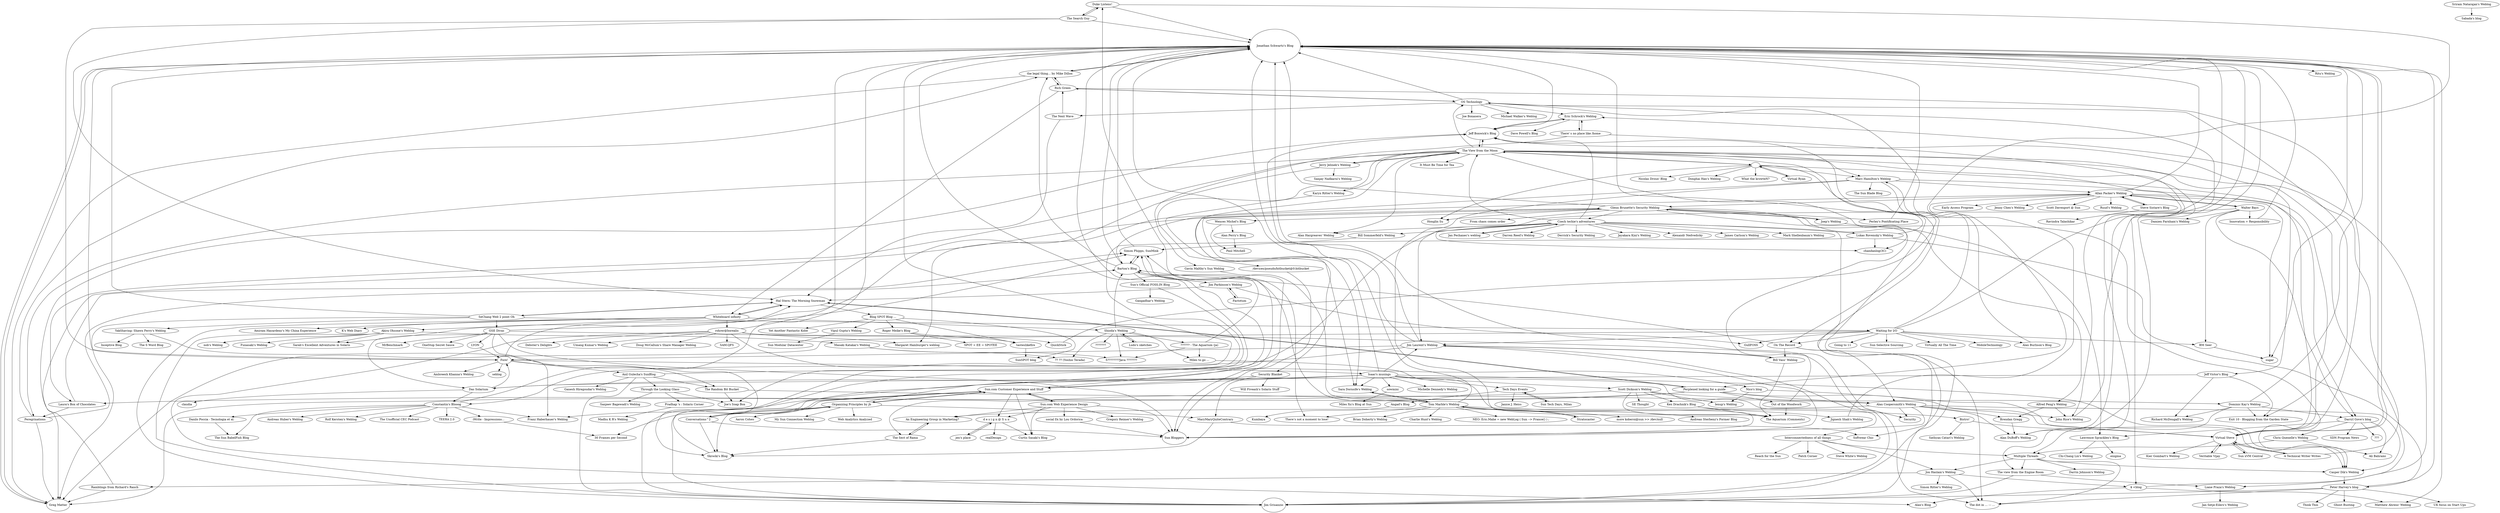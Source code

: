 digraph Feeds {
   "Duke Listens!" -> "Jonathan Schwartz's Blog"
   "OS Technology" -> "Jonathan Schwartz's Blog"
   "Innovation + Responsibility" -> "Jonathan Schwartz's Blog"
   "Peter Harvey's blog" -> "Jonathan Schwartz's Blog"
   "Lukas Rovensky's Weblog" -> "Jonathan Schwartz's Blog"
   "Organizing Principles by jb" -> "Jonathan Schwartz's Blog"
   "Dominic Kay's Weblog" -> "Jonathan Schwartz's Blog"
   "Waiting for I/O" -> "Jonathan Schwartz's Blog"
   "Perley's Pontificating Place" -> "Jonathan Schwartz's Blog"
   "Constantin's Blooog" -> "Jonathan Schwartz's Blog"
   "Tom Marble's Weblog" -> "Jonathan Schwartz's Blog"
   "rohrer@borealis" -> "Jonathan Schwartz's Blog"
   "John Rice's Weblog" -> "Jonathan Schwartz's Blog"
   "Skrocki's Blog" -> "Jonathan Schwartz's Blog"
   "Greg Matter" -> "Jonathan Schwartz's Blog"
   "Out of the Woodwork" -> "Jonathan Schwartz's Blog"
   "Allan Packer's Weblog" -> "Jonathan Schwartz's Blog"
   "Jim Laurent's Weblog" -> "Jonathan Schwartz's Blog"
   "Glenn Brunette's Security Weblog" -> "Jonathan Schwartz's Blog"
   "Barton's Blog" -> "Jonathan Schwartz's Blog"
   "SeChang Web 2 point Oh" -> "Jonathan Schwartz's Blog"
   "the legal thing... by Mike Dillon" -> "Jonathan Schwartz's Blog"
   "Anil Gulecha's SunBlog" -> "Jonathan Schwartz's Blog"
   "Virtual Steve" -> "Jonathan Schwartz's Blog"
   "The Search Guy" -> "Jonathan Schwartz's Blog"
   "Simon Phipps, SunMink" -> "Jonathan Schwartz's Blog"
   "Fore!" -> "Jonathan Schwartz's Blog"
"Jonathan Schwartz's Blog" [width=3.500000 height=2.300000]
   "The view from the Engine Room" -> "Jim Grisanzio"
   "Peter Harvey's blog" -> "Jim Grisanzio"
   "Czech techie's adventures" -> "Jim Grisanzio"
   "On The Record" -> "Jim Grisanzio"
   "Akira Ohsone's Weblog" -> "Jim Grisanzio"
   "The View from the Moon" -> "Jim Grisanzio"
   "Jim Laurent's Weblog" -> "Jim Grisanzio"
   "Sun's Official FOSS.IN Blog" -> "Jim Grisanzio"
   "Whiteboard infinity" -> "Jim Grisanzio"
   "Anil Gulecha's SunBlog" -> "Jim Grisanzio"
"Jim Grisanzio" [width=1.538462 height=0.992308]
   "Gavin Maltby's Sun Weblog" -> "Sun Bloggers"
   "social f/x by Lou Ordorica" -> "Sun Bloggers"
   "Sun.com Web Experience Design" -> "Sun Bloggers"
   "/devices/pseudo/bitbucket@0:bitbucket" -> "Sun Bloggers"
   "Jim Laurent's Weblog" -> "Sun Bloggers"
   "Conversations^2" -> "Sun Bloggers"
   "Marc Hamilton's Weblog" -> "Sun Bloggers"
   "GSE Divas" -> "Sun Bloggers"
   "Alan Coopersmith's Weblog" -> "Sun Bloggers"
"Sun Bloggers" [width=1.423077 height=0.915385]
   "" -> "Virtual Steve"
   "Bistro!" -> "Virtual Steve"
   "Marc Hamilton's Weblog" -> "Virtual Steve"
   "Rich Green" -> "Virtual Steve"
   "A Technical Writer Writes" -> "Virtual Steve"
   "Veritable Vijay" -> "Virtual Steve"
   "Sun xVM Central" -> "Virtual Steve"
   "Jonathan Schwartz's Blog" -> "Virtual Steve"
   "Perplexed looking for a guide" -> "Virtual Steve"
"Virtual Steve" [width=1.423077 height=0.915385]
   "Ramblings from Richard's Ranch" -> "Jeff Bonwick's Blog"
   "QuickStick" -> "Jeff Bonwick's Blog"
   "The View from the Moon" -> "Jeff Bonwick's Blog"
   "Eric Schrock's Weblog" -> "Jeff Bonwick's Blog"
   "Czech techie's adventures" -> "Jeff Bonwick's Blog"
   "A Technical Writer Writes" -> "Jeff Bonwick's Blog"
   "Jim Laurent's Weblog" -> "Jeff Bonwick's Blog"
   "Jonathan Schwartz's Blog" -> "Jeff Bonwick's Blog"
"Jeff Bonwick's Blog" [width=1.307692 height=0.838462]
   "Ramblings from Richard's Ranch" -> "Greg Matter"
   "Peregrinations" -> "Greg Matter"
   "Waiting for I/O" -> "Greg Matter"
   "Glenn Brunette's Security Weblog" -> "Greg Matter"
   "SeChang Web 2 point Oh" -> "Greg Matter"
   "the legal thing... by Mike Dillon" -> "Greg Matter"
   "Jonathan Schwartz's Blog" -> "Greg Matter"
   "Perplexed looking for a guide" -> "Greg Matter"
"Greg Matter" [width=1.307692 height=0.838462]
   "The Next Wave" -> "Hal Stern: The Morning Snowman"
   "Jim Parkinson's Weblog" -> "Hal Stern: The Morning Snowman"
   "GSE Divas" -> "Hal Stern: The Morning Snowman"
   "Whiteboard infinity" -> "Hal Stern: The Morning Snowman"
   "SeChang Web 2 point Oh" -> "Hal Stern: The Morning Snowman"
   "Perplexed looking for a guide" -> "Hal Stern: The Morning Snowman"
   "The Search Guy" -> "Hal Stern: The Morning Snowman"
"Hal Stern: The Morning Snowman" [width=1.192308 height=0.761538]
   "On The Record" -> "Barton's Blog"
   "?????? - The Aquarium (ja)" -> "Barton's Blog"
   "Shioda's Weblog" -> "Barton's Blog"
   "Allan Packer's Weblog" -> "Barton's Blog"
   "Peregrinations" -> "Barton's Blog"
   "Tom Marble's Weblog" -> "Barton's Blog"
   "Simon Phipps, SunMink" -> "Barton's Blog"
"Barton's Blog" [width=1.192308 height=0.761538]
   "Bill Sommerfeld's Weblog" -> "Simon Phipps, SunMink"
   "Laura's Box of Chocolates" -> "Simon Phipps, SunMink"
   "Jim Parkinson's Weblog" -> "Simon Phipps, SunMink"
   "Barton's Blog" -> "Simon Phipps, SunMink"
   "Tom Marble's Weblog" -> "Simon Phipps, SunMink"
   "Fore!" -> "Simon Phipps, SunMink"
"Simon Phipps, SunMink" [width=1.076923 height=0.684615]
   "Security Blanket" -> "Sun.com Customer Experience and Stuff"
   "Conversations^2" -> "Sun.com Customer Experience and Stuff"
   "Organizing Principles by jb" -> "Sun.com Customer Experience and Stuff"
   "Sun.com Web Experience Design" -> "Sun.com Customer Experience and Stuff"
   "Isaac's musings" -> "Sun.com Customer Experience and Stuff"
"Sun.com Customer Experience and Stuff" [width=0.961538 height=0.607692]
   "Joep's Weblog" -> "Casper Dik's Weblog"
   "Nico's blog" -> "Casper Dik's Weblog"
   "Multiple Threads" -> "Casper Dik's Weblog"
   "Alan Coopersmith's Weblog" -> "Casper Dik's Weblog"
   "Isaac's musings" -> "Casper Dik's Weblog"
"Casper Dik's Weblog" [width=0.961538 height=0.607692]
   "Peter Harvey's blog" -> "The dot in ... --- ..."
   "Jon Haslam's Weblog" -> "The dot in ... --- ..."
   "Multiple Threads" -> "The dot in ... --- ..."
   "Czech techie's adventures" -> "The dot in ... --- ..."
   "GSE Divas" -> "The dot in ... --- ..."
"The dot in ... --- ..." [width=0.961538 height=0.607692]
   "Bill Vass' Weblog" -> "The Aquarium (Comments)"
   "Ken Drachnik's Blog" -> "The Aquarium (Comments)"
   "Miles to go ..." -> "The Aquarium (Comments)"
   "Scott Dickson's Weblog" -> "The Aquarium (Comments)"
   "Out of the Woodwork" -> "The Aquarium (Comments)"
"The Aquarium (Comments)" [width=0.961538 height=0.607692]
   "MaryMaryQuiteContrary" -> "Skrocki's Blog"
   "Conversations^2" -> "Skrocki's Blog"
   "Organizing Principles by jb" -> "Skrocki's Blog"
   "YakShaving: Shawn Ferry's Weblog" -> "Skrocki's Blog"
   "The Sect of Rama" -> "Skrocki's Blog"
"Skrocki's Blog" [width=0.961538 height=0.607692]
   "Waiting for I/O" -> "Jim Laurent's Weblog"
   "Walter Bays" -> "Jim Laurent's Weblog"
   "Bill Vass' Weblog" -> "Jim Laurent's Weblog"
   "Isaac's musings" -> "Jim Laurent's Weblog"
"Jim Laurent's Weblog" [width=0.846154 height=0.530769]
   "Karyn Ritter's Weblog" -> "Sara Dornsife's Weblog"
   "The View from the Moon" -> "Sara Dornsife's Weblog"
   "Tom Marble's Weblog" -> "Sara Dornsife's Weblog"
   "Isaac's musings" -> "Sara Dornsife's Weblog"
"Sara Dornsife's Weblog" [width=0.846154 height=0.530769]
   "OS Technology" -> "Alan DuBoff's Weblog"
   "Brendan Gregg" -> "Alan DuBoff's Weblog"
   "Alan Coopersmith's Weblog" -> "Alan DuBoff's Weblog"
   "Jonathan Schwartz's Blog" -> "Alan DuBoff's Weblog"
"Alan DuBoff's Weblog" [width=0.846154 height=0.530769]
   "Jerry Jelinek's Weblog" -> "The View from the Moon"
   "" -> "The View from the Moon"
   "Czech techie's adventures" -> "The View from the Moon"
   "Jeff Bonwick's Blog" -> "The View from the Moon"
"The View from the Moon" [width=0.846154 height=0.530769]
   "There' s no place like /home" -> "Eric Schrock's Weblog"
   "OS Technology" -> "Eric Schrock's Weblog"
   "$ <blog" -> "Eric Schrock's Weblog"
   "Jeff Bonwick's Blog" -> "Eric Schrock's Weblog"
"Eric Schrock's Weblog" [width=0.846154 height=0.530769]
   "LYON" -> "Fore!"
   "Jim Laurent's Weblog" -> "Fore!"
   "Das Solarium" -> "Fore!"
   "The Search Guy" -> "Fore!"
"Fore!" [width=0.846154 height=0.530769]
   "Jignesh Shah's Weblog" -> "Allan Packer's Weblog"
   "Walter Bays" -> "Allan Packer's Weblog"
   "Steve Sistare's Blog" -> "Allan Packer's Weblog"
   "Marc Hamilton's Weblog" -> "Allan Packer's Weblog"
"Allan Packer's Weblog" [width=0.846154 height=0.530769]
   "Rich Green" -> "the legal thing... by Mike Dillon"
   "Barton's Blog" -> "the legal thing... by Mike Dillon"
   "Peregrinations" -> "the legal thing... by Mike Dillon"
   "Jonathan Schwartz's Blog" -> "the legal thing... by Mike Dillon"
"the legal thing... by Mike Dillon" [width=0.846154 height=0.530769]
   "On The Record" -> "Alan Coopersmith's Weblog"
   "Perplexed looking for a guide" -> "Alan Coopersmith's Weblog"
   "The Random Bit Bucket" -> "Alan Coopersmith's Weblog"
"Alan Coopersmith's Weblog" [width=0.730769 height=0.453846]
   "Lukas Rovensky's Weblog" -> "chandanlog(3C)"
   "Czech techie's adventures" -> "chandanlog(3C)"
   "The View from the Moon" -> "chandanlog(3C)"
"chandanlog(3C)" [width=0.730769 height=0.453846]
   "Sun.com Web Experience Design" -> "Curtis Sasaki's Blog"
   "d e s i g n @ S u n" -> "Curtis Sasaki's Blog"
   "Sun.com Customer Experience and Stuff" -> "Curtis Sasaki's Blog"
"Curtis Sasaki's Blog" [width=0.730769 height=0.453846]
   "jen's place" -> "d e s i g n @ S u n"
   "Sun.com Web Experience Design" -> "d e s i g n @ S u n"
   "Sun.com Customer Experience and Stuff" -> "d e s i g n @ S u n"
"d e s i g n @ S u n" [width=0.730769 height=0.453846]
   "Joep's Weblog" -> "Glenn Brunette's Security Weblog"
   "Allan Packer's Weblog" -> "Glenn Brunette's Security Weblog"
   "Isaac's musings" -> "Glenn Brunette's Security Weblog"
"Glenn Brunette's Security Weblog" [width=0.730769 height=0.453846]
   "Masaki Katakai's Weblog" -> "5????????Java ???????"
   "?????? - The Aquarium (ja)" -> "5????????Java ???????"
   "Shioda's Weblog" -> "5????????Java ???????"
"5????????Java ???????" [width=0.730769 height=0.453846]
   "The View from the Moon" -> "John Rice's Weblog"
   "Alfred Peng's Weblog" -> "John Rice's Weblog"
   "Alan Coopersmith's Weblog" -> "John Rice's Weblog"
"John Rice's Weblog" [width=0.730769 height=0.453846]
   "Chris Quenelle's Weblog" -> "Multiple Threads"
   "Dominic Kay's Weblog" -> "Multiple Threads"
   "Interconnectedness of all things" -> "Multiple Threads"
"Multiple Threads" [width=0.730769 height=0.453846]
   "Alan Burlison's Blog" -> "OS Technology"
   "Rich Green" -> "OS Technology"
   "The View from the Moon" -> "OS Technology"
"OS Technology" [width=0.730769 height=0.453846]
   "BM Seer" -> "sugar"
   "Allan Packer's Weblog" -> "sugar"
   "Jonathan Schwartz's Blog" -> "sugar"
"sugar" [width=0.730769 height=0.453846]
   "Sun.com Web Experience Design" -> "An Engineering Group in Marketing?"
   "Alan Coopersmith's Weblog" -> "An Engineering Group in Marketing?"
   "The Sect of Rama" -> "An Engineering Group in Marketing?"
"An Engineering Group in Marketing?" [width=0.730769 height=0.453846]
   "Constantin's Blooog" -> "Franz Haberhauer's Weblog"
   "GSE Divas" -> "Franz Haberhauer's Weblog"
   "Isaac's musings" -> "Franz Haberhauer's Weblog"
"Franz Haberhauer's Weblog" [width=0.730769 height=0.453846]
   "Jeff Victor's Blog" -> "Exit 10 - Blogging from the Garden State"
   "OS Technology" -> "Exit 10 - Blogging from the Garden State"
   "Dominic Kay's Weblog" -> "Exit 10 - Blogging from the Garden State"
"Exit 10 - Blogging from the Garden State" [width=0.730769 height=0.453846]
   "Lukas Rovensky's Weblog" -> "Joe's Soap Box"
   "Through the Looking Glass" -> "Joe's Soap Box"
   "The Random Bit Bucket" -> "Joe's Soap Box"
"Joe's Soap Box" [width=0.730769 height=0.453846]
   "GSE Divas" -> "Das Solarium"
   "Jeff Victor's Blog" -> "Das Solarium"
   "Isaac's musings" -> "Das Solarium"
"Das Solarium" [width=0.730769 height=0.453846]
   "Waiting for I/O" -> "Marc Hamilton's Weblog"
   "" -> "Marc Hamilton's Weblog"
   "The View from the Moon" -> "Marc Hamilton's Weblog"
"Marc Hamilton's Weblog" [width=0.730769 height=0.453846]
   "The Next Wave" -> "Rich Green"
   "OS Technology" -> "Rich Green"
   "the legal thing... by Mike Dillon" -> "Rich Green"
"Rich Green" [width=0.730769 height=0.453846]
   "Walter Bays" -> "Darryl Gove's blog"
   "Dominic Kay's Weblog" -> "Darryl Gove's blog"
   "Allan Packer's Weblog" -> "Darryl Gove's blog"
"Darryl Gove's blog" [width=0.730769 height=0.453846]
   "On The Record" -> "Bill Vass' Weblog"
   "Jim Laurent's Weblog" -> "Bill Vass' Weblog"
"Bill Vass' Weblog" [width=0.615385 height=0.376923]
   "$ <blog" -> "Matthew Ahrens' Weblog"
   "Jonathan Schwartz's Blog" -> "Matthew Ahrens' Weblog"
"Matthew Ahrens' Weblog" [width=0.615385 height=0.376923]
   "$ <blog" -> "Alan's Blog"
   "rohrer@borealis" -> "Alan's Blog"
"Alan's Blog" [width=0.615385 height=0.376923]
   "Organizing Principles by jb" -> "Conversations^2"
   "Sun.com Customer Experience and Stuff" -> "Conversations^2"
"Conversations^2" [width=0.615385 height=0.376923]
   "Jim Laurent's Weblog" -> "Constantin's Blooog"
   "Das Solarium" -> "Constantin's Blooog"
"Constantin's Blooog" [width=0.615385 height=0.376923]
   "Conversations^2" -> "Organizing Principles by jb"
   "Sun.com Customer Experience and Stuff" -> "Organizing Principles by jb"
"Organizing Principles by jb" [width=0.615385 height=0.376923]
   "Marc Hamilton's Weblog" -> "Margaret Hamburger's weblog"
   "rohrer@borealis" -> "Margaret Hamburger's weblog"
"Margaret Hamburger's weblog" [width=0.615385 height=0.376923]
   "Multiple Threads" -> "Jon Haslam's Weblog"
   "Interconnectedness of all things" -> "Jon Haslam's Weblog"
"Jon Haslam's Weblog" [width=0.615385 height=0.376923]
   "tasteslikefire" -> "SunSPOT blog"
   "Blog SPOT Blog ..." -> "SunSPOT blog"
"SunSPOT blog" [width=0.615385 height=0.376923]
   "The View from the Moon" -> "Laura's Box of Chocolates"
   "Scott Dickson's Weblog" -> "Laura's Box of Chocolates"
"Laura's Box of Chocolates" [width=0.615385 height=0.376923]
   "The view from the Engine Room" -> "Liane Praza's Weblog"
   "The View from the Moon" -> "Liane Praza's Weblog"
"Liane Praza's Weblog" [width=0.615385 height=0.376923]
   "Tom Marble's Weblog" -> "There&#x2019;s not a moment to lose!"
   "Simon Phipps, SunMink" -> "There&#x2019;s not a moment to lose!"
"There&#x2019;s not a moment to lose!" [width=0.615385 height=0.376923]
   "There' s no place like /home" -> "$ <blog"
   "Jon Haslam's Weblog" -> "$ <blog"
"$ <blog" [width=0.615385 height=0.376923]
   "" -> "On The Record"
   "Waiting for I/O" -> "On The Record"
"On The Record" [width=0.615385 height=0.376923]
   "Alan Perry's Blog" -> "Paul Mitchell"
   "Wences Michel's Blog" -> "Paul Mitchell"
"Paul Mitchell" [width=0.615385 height=0.376923]
   "MaryMaryQuiteContrary" -> "Softwear Chic"
   "Marc Hamilton's Weblog" -> "Softwear Chic"
"Softwear Chic" [width=0.615385 height=0.376923]
   "Rich Green" -> "Whiteboard infinity"
   "Hal Stern: The Morning Snowman" -> "Whiteboard infinity"
"Whiteboard infinity" [width=0.615385 height=0.376923]
   "Roger Meike's Blog" -> "tasteslikefire"
   "Blog SPOT Blog ..." -> "tasteslikefire"
"tasteslikefire" [width=0.615385 height=0.376923]
   "Stratocaster" -> "Tom Marble's Weblog"
   "Sara Dornsife's Weblog" -> "Tom Marble's Weblog"
"Tom Marble's Weblog" [width=0.615385 height=0.376923]
   "Virtual Ryan" -> ""
   "The View from the Moon" -> ""
"" [width=0.615385 height=0.376923]
   "Masaki Katakai's Weblog" -> "?? ?? (Yoshio Terada)"
   "Shioda's Weblog" -> "?? ?? (Yoshio Terada)"
"?? ?? (Yoshio Terada)" [width=0.615385 height=0.376923]
   "iWrite - Impressions..." -> "30 Frames per Second"
   "Sun.com Customer Experience and Stuff" -> "30 Frames per Second"
"30 Frames per Second" [width=0.615385 height=0.376923]
   "Sun Tech Days, Milan" -> "Tech Days Events"
   "Isaac's musings" -> "Tech Days Events"
"Tech Days Events" [width=0.615385 height=0.376923]
   "Chris Quenelle's Weblog" -> "Ali Bahrami"
   "Darryl Gove's blog" -> "Ali Bahrami"
"Ali Bahrami" [width=0.615385 height=0.376923]
   "Multiple Threads" -> "The view from the Engine Room"
   "The View from the Moon" -> "The view from the Engine Room"
"The view from the Engine Room" [width=0.615385 height=0.376923]
   "Walter Bays" -> "BM Seer"
   "Waiting for I/O" -> "BM Seer"
"BM Seer" [width=0.615385 height=0.376923]
   "Alfred Peng's Weblog" -> "Brendan Gregg"
   "Alan Coopersmith's Weblog" -> "Brendan Gregg"
"Brendan Gregg" [width=0.615385 height=0.376923]
   "" -> "Honglin Su"
   "Glenn Brunette's Security Weblog" -> "Honglin Su"
"Honglin Su" [width=0.615385 height=0.376923]
   "Nico's blog" -> "Ienup's Weblog"
   "Scott Dickson's Weblog" -> "Ienup's Weblog"
"Ienup's Weblog" [width=0.615385 height=0.376923]
   "Lukas Rovensky's Weblog" -> "Peter Harvey's blog"
   "Casper Dik's Weblog" -> "Peter Harvey's blog"
"Peter Harvey's blog" [width=0.615385 height=0.376923]
   "Glenn Brunette's Security Weblog" -> "Security"
   "Alan Coopersmith's Weblog" -> "Security"
"Security" [width=0.615385 height=0.376923]
   "Ludo's sketches" -> "Shioda's Weblog"
   "Whiteboard infinity" -> "Shioda's Weblog"
"Shioda's Weblog" [width=0.615385 height=0.376923]
   "Darryl Gove's blog" -> "Lawrence Spracklen's Blog"
   "Glenn Brunette's Security Weblog" -> "Lawrence Spracklen's Blog"
"Lawrence Spracklen's Blog" [width=0.615385 height=0.376923]
   "Czech techie's adventures" -> "Alan Hargreaves' Weblog"
   "The View from the Moon" -> "Alan Hargreaves' Weblog"
"Alan Hargreaves' Weblog" [width=0.615385 height=0.376923]
   "Hal Stern: The Morning Snowman" -> "Perplexed looking for a guide"
   "Duke Listens!" -> "Perplexed looking for a guide"
"Perplexed looking for a guide" [width=0.615385 height=0.376923]
   "Jim Parkinson's Weblog" -> "GullFOSS"
   "Waiting for I/O" -> "GullFOSS"
"GullFOSS" [width=0.615385 height=0.376923]
   "Shioda's Weblog" -> "Miles to go ..."
   "?????? - The Aquarium (ja)" -> "Miles to go ..."
"Miles to go ..." [width=0.615385 height=0.376923]
   "Security Blanket" -> "MaryMaryQuiteContrary"
   "Organizing Principles by jb" -> "MaryMaryQuiteContrary"
"MaryMaryQuiteContrary" [width=0.615385 height=0.376923]
   "An Engineering Group in Marketing?" -> "The Sect of Rama"
   "Perplexed looking for a guide" -> "The Sect of Rama"
"The Sect of Rama" [width=0.615385 height=0.376923]
   "Jan Pechanec's weblog" -> "Czech techie's adventures"
   "Glenn Brunette's Security Weblog" -> "Czech techie's adventures"
"Czech techie's adventures" [width=0.615385 height=0.376923]
   "Factotum" -> "Jim Parkinson's Weblog"
   "Barton's Blog" -> "Jim Parkinson's Weblog"
"Jim Parkinson's Weblog" [width=0.615385 height=0.376923]
   "The View from the Moon" -> "Peregrinations"
   "Laura's Box of Chocolates" -> "Peregrinations"
"Peregrinations" [width=0.615385 height=0.376923]
   "Jeff Victor's Blog" -> "Richard McDougall's Weblog"
   "Dominic Kay's Weblog" -> "Richard McDougall's Weblog"
"Richard McDougall's Weblog" [width=0.615385 height=0.376923]
   "Jerry Jelinek's Weblog" -> "Sarah's Excellent Adventures in Solaris"
   "Akira Ohsone's Weblog" -> "Sarah's Excellent Adventures in Solaris"
"Sarah's Excellent Adventures in Solaris" [width=0.615385 height=0.376923]
   "Anil Gulecha's SunBlog" -> "The Random Bit Bucket"
   "Fore!" -> "The Random Bit Bucket"
"The Random Bit Bucket" [width=0.615385 height=0.376923]
   "Sun.com Customer Experience and Stuff" -> "Duke Listens!"
   "The Search Guy" -> "Duke Listens!"
"Duke Listens!" [width=0.615385 height=0.376923]
   "Constantin's Blooog" -> "The Sun BabelFish Blog"
   "Danilo Poccia - Tecnologia et al." -> "The Sun BabelFish Blog"
"The Sun BabelFish Blog" [width=0.615385 height=0.376923]
   "Whiteboard infinity" -> "Amiram Hayardeny's My China Experience"
"Amiram Hayardeny's My China Experience" [width=0.500000 height=0.300000]
   "The View from the Moon" -> "Jeff Victor's Blog"
"Jeff Victor's Blog" [width=0.500000 height=0.300000]
   "OS Technology" -> "Joe Bonasera"
"Joe Bonasera" [width=0.500000 height=0.300000]
   "Peter Harvey's blog" -> "Think Thin"
"Think Thin" [width=0.500000 height=0.300000]
   "Interconnectedness of all things" -> "Reach for the Sun"
"Reach for the Sun" [width=0.500000 height=0.300000]
   "Whiteboard infinity" -> "Akira Ohsone's Weblog"
"Akira Ohsone's Weblog" [width=0.500000 height=0.300000]
   "Waiting for I/O" -> "Alan Burlison's Blog"
"Alan Burlison's Blog" [width=0.500000 height=0.300000]
   "Tom Marble's Weblog" -> "Bistro!"
"Bistro!" [width=0.500000 height=0.300000]
   "Fore!" -> "Ambreesh Khanna's Weblog"
"Ambreesh Khanna's Weblog" [width=0.500000 height=0.300000]
   "Tech Days Events" -> "Angad's Blog"
"Angad's Blog" [width=0.500000 height=0.300000]
   "Fore!" -> "Anil Gulecha's SunBlog"
"Anil Gulecha's SunBlog" [width=0.500000 height=0.300000]
   "Czech techie's adventures" -> "Darren Reed's Weblog"
"Darren Reed's Weblog" [width=0.500000 height=0.300000]
   "Marc Hamilton's Weblog" -> "The Sun Blade Blog"
"The Sun Blade Blog" [width=0.500000 height=0.300000]
   "OS Technology" -> "The Next Wave"
"The Next Wave" [width=0.500000 height=0.300000]
   "Constantin's Blooog" -> "The Unofficial CEC Podcast"
"The Unofficial CEC Podcast" [width=0.500000 height=0.300000]
   "Eric Schrock's Weblog" -> "There' s no place like /home"
"There' s no place like /home" [width=0.500000 height=0.300000]
   "Das Solarium" -> "claudia"
"claudia" [width=0.500000 height=0.300000]
   "Isaac's musings" -> "Interconnectedness of all things"
"Interconnectedness of all things" [width=0.500000 height=0.300000]
   "Organizing Principles by jb" -> "Aaron Cohen"
"Aaron Cohen" [width=0.500000 height=0.300000]
   "Constantin's Blooog" -> "Danilo Poccia - Tecnologia et al."
"Danilo Poccia - Tecnologia et al." [width=0.500000 height=0.300000]
   "rohrer@borealis" -> "Debster's Delights"
"Debster's Delights" [width=0.500000 height=0.300000]
   "Scott Dickson's Weblog" -> "Ken Drachnik's Blog"
"Ken Drachnik's Blog" [width=0.500000 height=0.300000]
   "Czech techie's adventures" -> "Derrick's Security Weblog"
"Derrick's Security Weblog" [width=0.500000 height=0.300000]
   "rohrer@borealis" -> "Umang Kumar's Weblog"
"Umang Kumar's Weblog" [width=0.500000 height=0.300000]
   "Lawrence Spracklen's Blog" -> "enigma"
"enigma" [width=0.500000 height=0.300000]
   "Jim Parkinson's Weblog" -> "Factotum"
"Factotum" [width=0.500000 height=0.300000]
   "Sun's Official FOSS.IN Blog" -> "Gangadhar's Weblog"
"Gangadhar's Weblog" [width=0.500000 height=0.300000]
   "Sun.com Web Experience Design" -> "Gregory Reimer's Weblog"
"Gregory Reimer's Weblog" [width=0.500000 height=0.300000]
   "Allan Packer's Weblog" -> "Early Access Program"
"Early Access Program" [width=0.500000 height=0.300000]
   "Scott Dickson's Weblog" -> "SE Thought"
"SE Thought" [width=0.500000 height=0.300000]
   "Tech Days Events" -> "Janice J. Heiss"
"Janice J. Heiss" [width=0.500000 height=0.300000]
   "Czech techie's adventures" -> "Jan Pechanec's weblog"
"Jan Pechanec's weblog" [width=0.500000 height=0.300000]
   "d e s i g n @ S u n" -> "jen's place"
"jen's place" [width=0.500000 height=0.300000]
   "The View from the Moon" -> "Jerry Jelinek's Weblog"
"Jerry Jelinek's Weblog" [width=0.500000 height=0.300000]
   "Czech techie's adventures" -> "Jayakara Kini's Weblog"
"Jayakara Kini's Weblog" [width=0.500000 height=0.300000]
   "Ken Drachnik's Blog" -> "Jignesh Shah's Weblog"
"Jignesh Shah's Weblog" [width=0.500000 height=0.300000]
   "Waiting for I/O" -> "Virtually All The Time"
"Virtually All The Time" [width=0.500000 height=0.300000]
   "Virtual Steve" -> "Kier Gombart's Weblog"
"Kier Gombart's Weblog" [width=0.500000 height=0.300000]
   "Tom Marble's Weblog" -> "more koberoi@sun >> /dev/null"
"more koberoi@sun >> /dev/null" [width=0.500000 height=0.300000]
   "The View from the Moon" -> "Karyn Ritter's Weblog"
"Karyn Ritter's Weblog" [width=0.500000 height=0.300000]
   "Whiteboard infinity" -> "K's Web Diary"
"K's Web Diary" [width=0.500000 height=0.300000]
   "Allan Packer's Weblog" -> "Jenny Chen's Weblog"
"Jenny Chen's Weblog" [width=0.500000 height=0.300000]
   "Pradhap 's : Solaris Corner" -> "Madhu K R's Weblog"
"Madhu K R's Weblog" [width=0.500000 height=0.300000]
   "sowmini" -> "Miles Xu's Blog at Sun"
"Miles Xu's Blog at Sun" [width=0.500000 height=0.300000]
   "OS Technology" -> "Michael Walker's Weblog"
"Michael Walker's Weblog" [width=0.500000 height=0.300000]
   "rohrer@borealis" -> "Nico's blog"
"Nico's blog" [width=0.500000 height=0.300000]
   "Akira Ohsone's Weblog" -> "nob's Weblog"
"nob's Weblog" [width=0.500000 height=0.300000]
   "Darryl Gove's blog" -> "Chris Quenelle's Weblog"
"Chris Quenelle's Weblog" [width=0.500000 height=0.300000]
   "Jon Haslam's Weblog" -> "Ramblings from Richard's Ranch"
"Ramblings from Richard's Ranch" [width=0.500000 height=0.300000]
   "Blog SPOT Blog ..." -> "Roger Meike's Blog"
"Roger Meike's Blog" [width=0.500000 height=0.300000]
   "Whiteboard infinity" -> "rohrer@borealis"
"rohrer@borealis" [width=0.500000 height=0.300000]
   "" -> "Virtual Ryan"
"Virtual Ryan" [width=0.500000 height=0.300000]
   "Allan Packer's Weblog" -> "Scott Davenport @ Sun"
"Scott Davenport @ Sun" [width=0.500000 height=0.300000]
   "SeChang Web 2 point Oh" -> "Waiting for I/O"
"Waiting for I/O" [width=0.500000 height=0.300000]
   "Duke Listens!" -> "The Search Guy"
"The Search Guy" [width=0.500000 height=0.300000]
   "Hal Stern: The Morning Snowman" -> "SeChang Web 2 point Oh"
"SeChang Web 2 point Oh" [width=0.500000 height=0.300000]
   "Liane Praza's Weblog" -> "Jan Setje-Eilers's Weblog"
"Jan Setje-Eilers's Weblog" [width=0.500000 height=0.300000]
   "Jon Haslam's Weblog" -> "Simon Ritter's Weblog"
"Simon Ritter's Weblog" [width=0.500000 height=0.300000]
   "Sun.com Web Experience Design" -> "social f/x by Lou Ordorica"
"social f/x by Lou Ordorica" [width=0.500000 height=0.300000]
   "Constantin's Blooog" -> "TEERA 2.0"
"TEERA 2.0" [width=0.500000 height=0.300000]
   "Security Blanket" -> "Will Fiveash's Solaris Stuff"
"Will Fiveash's Solaris Stuff" [width=0.500000 height=0.300000]
   "Perplexed looking for a guide" -> "Out of the Woodwork"
"Out of the Woodwork" [width=0.500000 height=0.300000]
   "Sun.com Customer Experience and Stuff" -> "Sun.com Web Experience Design"
"Sun.com Web Experience Design" [width=0.500000 height=0.300000]
   "Darryl Gove's blog" -> "???"
"???" [width=0.500000 height=0.300000]
   "Virtual Steve" -> "Sun xVM Central"
"Sun xVM Central" [width=0.500000 height=0.300000]
   "SeChang Web 2 point Oh" -> "YakShaving: Shawn Ferry's Weblog"
"YakShaving: Shawn Ferry's Weblog" [width=0.500000 height=0.300000]
   "Shioda's Weblog" -> "Ludo's sketches"
"Ludo's sketches" [width=0.500000 height=0.300000]
   "Waiting for I/O" -> "MobileTechnology"
"MobileTechnology" [width=0.500000 height=0.300000]
   "Darryl Gove's blog" -> "SDN Program News"
"SDN Program News" [width=0.500000 height=0.300000]
   "Czech techie's adventures" -> "Alexandr Nedvedicky"
"Alexandr Nedvedicky" [width=0.500000 height=0.300000]
   "YakShaving: Shawn Ferry's Weblog" -> "The S Word Blog"
"The S Word Blog" [width=0.500000 height=0.300000]
   "Wences Michel's Blog" -> "Alan Perry's Blog"
"Alan Perry's Blog" [width=0.500000 height=0.300000]
   "Anil Gulecha's SunBlog" -> "Through the Looking Glass"
"Through the Looking Glass" [width=0.500000 height=0.300000]
   "Tom Marble's Weblog" -> "Andreas Sterbenz's Former Blog"
"Andreas Sterbenz's Former Blog" [width=0.500000 height=0.300000]
   "Constantin's Blooog" -> "Andreas Huber's Weblog"
"Andreas Huber's Weblog" [width=0.500000 height=0.300000]
   "Vipul Gupta's Weblog" -> "Sun Modular Datacenter"
"Sun Modular Datacenter" [width=0.500000 height=0.300000]
   "Tom Marble's Weblog" -> "Brian Doherty's Weblog"
"Brian Doherty's Weblog" [width=0.500000 height=0.300000]
   "Czech techie's adventures" -> "James Carlson's Weblog"
"James Carlson's Weblog" [width=0.500000 height=0.300000]
   "Tom Marble's Weblog" -> "Charlie Hunt's Weblog"
"Charlie Hunt's Weblog" [width=0.500000 height=0.300000]
   "Lawrence Spracklen's Blog" -> "Chi-Chang Lin's Weblog"
"Chi-Chang Lin's Weblog" [width=0.500000 height=0.300000]
   "Walter Bays" -> "Innovation + Responsibility"
"Innovation + Responsibility" [width=0.500000 height=0.300000]
   "Peter Harvey's blog" -> "Ghost Busting"
"Ghost Busting" [width=0.500000 height=0.300000]
   "Walter Bays" -> "Damien Farnham's Weblog"
"Damien Farnham's Weblog" [width=0.500000 height=0.300000]
   "Multiple Threads" -> "Darrin Johnson's Weblog"
"Darrin Johnson's Weblog" [width=0.500000 height=0.300000]
   "Hal Stern: The Morning Snowman" -> "Blog SPOT Blog ..."
"Blog SPOT Blog ..." [width=0.500000 height=0.300000]
   "Scott Dickson's Weblog" -> "Dominic Kay's Weblog"
"Dominic Kay's Weblog" [width=0.500000 height=0.300000]
   "rohrer@borealis" -> "Doug McCallum's Share Manager Weblog"
"Doug McCallum's Share Manager Weblog" [width=0.500000 height=0.300000]
   "Glenn Brunette's Security Weblog" -> "Perley's Pontificating Place"
"Perley's Pontificating Place" [width=0.500000 height=0.300000]
   "" -> "Nicolas Droux' Blog"
"Nicolas Droux' Blog" [width=0.500000 height=0.300000]
   "Barton's Blog" -> "Sun's Official FOSS.IN Blog"
"Sun's Official FOSS.IN Blog" [width=0.500000 height=0.300000]
   "Akira Ohsone's Weblog" -> "Funasaki's Weblog"
"Funasaki's Weblog" [width=0.500000 height=0.300000]
   "Anil Gulecha's SunBlog" -> "Ganesh Hiregoudar's Weblog"
"Ganesh Hiregoudar's Weblog" [width=0.500000 height=0.300000]
   "There' s no place like /home" -> "Gavin Maltby's Sun Weblog"
"Gavin Maltby's Sun Weblog" [width=0.500000 height=0.300000]
   "SeChang Web 2 point Oh" -> "GSE Divas"
"GSE Divas" [width=0.500000 height=0.300000]
   "" -> "Donghai Han's Weblog"
"Donghai Han's Weblog" [width=0.500000 height=0.300000]
   "Glenn Brunette's Security Weblog" -> "Joep's Weblog"
"Joep's Weblog" [width=0.500000 height=0.300000]
   "The View from the Moon" -> "/devices/pseudo/bitbucket@0:bitbucket"
"/devices/pseudo/bitbucket@0:bitbucket" [width=0.500000 height=0.300000]
   "Waiting for I/O" -> "Going to 11"
"Going to 11" [width=0.500000 height=0.300000]
   "Akira Ohsone's Weblog" -> "Masaki Katakai's Weblog"
"Masaki Katakai's Weblog" [width=0.500000 height=0.300000]
   "Shioda's Weblog" -> "???????"
"???????" [width=0.500000 height=0.300000]
   "Organizing Principles by jb" -> "My Sun Connection Weblog"
"My Sun Connection Weblog" [width=0.500000 height=0.300000]
   "YakShaving: Shawn Ferry's Weblog" -> "Inceptive Blog"
"Inceptive Blog" [width=0.500000 height=0.300000]
   "Czech techie's adventures" -> "Lukas Rovensky's Weblog"
"Lukas Rovensky's Weblog" [width=0.500000 height=0.300000]
   "GSE Divas" -> "LYON"
"LYON" [width=0.500000 height=0.300000]
   "Czech techie's adventures" -> "Mark Shellenbaum's Weblog"
"Mark Shellenbaum's Weblog" [width=0.500000 height=0.300000]
   "Glenn Brunette's Security Weblog" -> "Wences Michel's Blog"
"Wences Michel's Blog" [width=0.500000 height=0.300000]
   "GSE Divas" -> "MrBenchmark"
"MrBenchmark" [width=0.500000 height=0.300000]
   "Jerry Jelinek's Weblog" -> "Sanjay Nadkarni's Weblog"
"Sanjay Nadkarni's Weblog" [width=0.500000 height=0.300000]
   "Constantin's Blooog" -> "iWrite - Impressions..."
"iWrite - Impressions..." [width=0.500000 height=0.300000]
   "Tom Marble's Weblog" -> "NEO: Eric.Mahe = new WebLog ( Sun --> France() ) ;"
"NEO: Eric.Mahe = new WebLog ( Sun --> France() ) ;" [width=0.500000 height=0.300000]
   "GSE Divas" -> "OneStop Secret Sauce"
"OneStop Secret Sauce" [width=0.500000 height=0.300000]
   "Interconnectedness of all things" -> "Patch Corner"
"Patch Corner" [width=0.500000 height=0.300000]
   "Through the Looking Glass" -> "Pradhap 's : Solaris Corner"
"Pradhap 's : Solaris Corner" [width=0.500000 height=0.300000]
   "Organizing Principles by jb" -> "Web Analytics Analyzed"
"Web Analytics Analyzed" [width=0.500000 height=0.300000]
   "rohrer@borealis" -> "QuickStick"
"QuickStick" [width=0.500000 height=0.300000]
   "Glenn Brunette's Security Weblog" -> "From chaos comes order"
"From chaos comes order" [width=0.500000 height=0.300000]
   "d e s i g n @ S u n" -> "realDesign"
"realDesign" [width=0.500000 height=0.300000]
   "Jonathan Schwartz's Blog" -> "Ritu's Weblog"
"Ritu's Weblog" [width=0.500000 height=0.300000]
   "Constantin's Blooog" -> "Rolf Kersten's Weblog"
"Rolf Kersten's Weblog" [width=0.500000 height=0.300000]
   "rohrer@borealis" -> "SAM-QFS"
"SAM-QFS" [width=0.500000 height=0.300000]
   "Through the Looking Glass" -> "Sanjeev Bagewadi's Weblog"
"Sanjeev Bagewadi's Weblog" [width=0.500000 height=0.300000]
   "Isaac's musings" -> "Scott Dickson's Weblog"
"Scott Dickson's Weblog" [width=0.500000 height=0.300000]
   "Interconnectedness of all things" -> "Steve White's Weblog"
"Steve White's Weblog" [width=0.500000 height=0.300000]
   "Fore!" -> "seblog"
"seblog" [width=0.500000 height=0.300000]
   "Waiting for I/O" -> "Sun Selective Sourcing"
"Sun Selective Sourcing" [width=0.500000 height=0.300000]
   "Czech techie's adventures" -> "Bill Sommerfeld's Weblog"
"Bill Sommerfeld's Weblog" [width=0.500000 height=0.300000]
   "Isaac's musings" -> "sowmini"
"sowmini" [width=0.500000 height=0.300000]
   "Peter Harvey's blog" -> "UK focus on Start Ups"
"UK focus on Start Ups" [width=0.500000 height=0.300000]
   "" -> "What the krowteN?"
"What the krowteN?" [width=0.500000 height=0.300000]
   "Isaac's musings" -> "Michelle Dennedy's Weblog"
"Michelle Dennedy's Weblog" [width=0.500000 height=0.300000]
   "Angad's Blog" -> "Kumbaya"
"Kumbaya" [width=0.500000 height=0.300000]
   "Virtual Steve" -> "A Technical Writer Writes"
"A Technical Writer Writes" [width=0.500000 height=0.300000]
   "Shioda's Weblog" -> "?????? - The Aquarium (ja)"
"?????? - The Aquarium (ja)" [width=0.500000 height=0.300000]
   "Steve Sistare's Blog" -> "Ravindra Talashikar"
"Ravindra Talashikar" [width=0.500000 height=0.300000]
   "Blog SPOT Blog ..." -> "Yet Another Fantastic Kobe"
"Yet Another Fantastic Kobe" [width=0.500000 height=0.300000]
   "Fore!" -> "Isaac's musings"
"Isaac's musings" [width=0.500000 height=0.300000]
   "Blog SPOT Blog ..." -> "Vipul Gupta's Weblog"
"Vipul Gupta's Weblog" [width=0.500000 height=0.300000]
   "Virtual Steve" -> "Veritable Vijay"
"Veritable Vijay" [width=0.500000 height=0.300000]
   "Allan Packer's Weblog" -> "Walter Bays"
"Walter Bays" [width=0.500000 height=0.300000]
   "Glenn Brunette's Security Weblog" -> "Security Blanket"
"Security Blanket" [width=0.500000 height=0.300000]
   "Eric Schrock's Weblog" -> "Dave Powell's Blog"
"Dave Powell's Blog" [width=0.500000 height=0.300000]
   "The View from the Moon" -> "It Must Be Time for Tea"
"It Must Be Time for Tea" [width=0.500000 height=0.300000]
   "Tom Marble's Weblog" -> "Stratocaster"
"Stratocaster" [width=0.500000 height=0.300000]
   "Allan Packer's Weblog" -> "Steve Sistare's Blog"
"Steve Sistare's Blog" [width=0.500000 height=0.300000]
   "Allan Packer's Weblog" -> "Ruud's Weblog"
"Ruud's Weblog" [width=0.500000 height=0.300000]
   "Sriram Natarajan's Weblog" -> "Sabada's blog"
"Sabada's blog" [width=0.500000 height=0.300000]
   "Roger Meike's Blog" -> "SPOT + EE = SPOTEE"
"SPOT + EE = SPOTEE" [width=0.500000 height=0.300000]
   "Glenn Brunette's Security Weblog" -> "Alfred Peng's Weblog"
"Alfred Peng's Weblog" [width=0.500000 height=0.300000]
   "Tech Days Events" -> "Sun Tech Days, Milan"
"Sun Tech Days, Milan" [width=0.500000 height=0.300000]
   "Bistro!" -> "Sathyan Catari's Weblog"
"Sathyan Catari's Weblog" [width=0.500000 height=0.300000]
}
